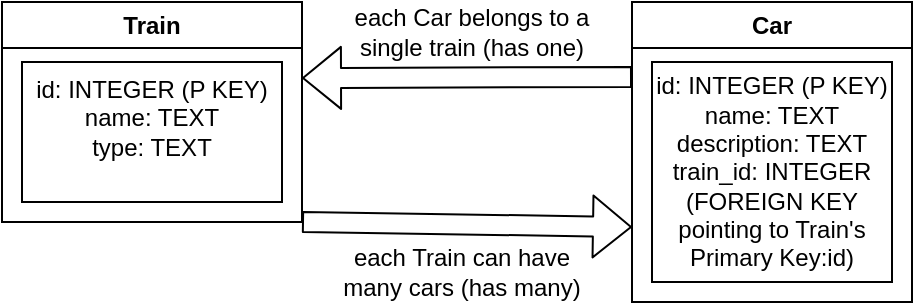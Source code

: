 <mxfile>
    <diagram id="pfTeVBzgbxhKtI_3g_D4" name="Page-1">
        <mxGraphModel dx="514" dy="275" grid="1" gridSize="10" guides="1" tooltips="1" connect="1" arrows="1" fold="1" page="1" pageScale="1" pageWidth="850" pageHeight="1100" math="0" shadow="0">
            <root>
                <mxCell id="0"/>
                <mxCell id="1" parent="0"/>
                <mxCell id="3" value="Train" style="swimlane;whiteSpace=wrap;html=1;" vertex="1" parent="1">
                    <mxGeometry x="40" y="40" width="150" height="110" as="geometry"/>
                </mxCell>
                <mxCell id="4" value="id: INTEGER (P KEY)&lt;br&gt;name: TEXT&lt;br&gt;type: TEXT&lt;br&gt;&lt;br&gt;" style="whiteSpace=wrap;html=1;" vertex="1" parent="3">
                    <mxGeometry x="10" y="30" width="130" height="70" as="geometry"/>
                </mxCell>
                <mxCell id="8" value="Car" style="swimlane;whiteSpace=wrap;html=1;" vertex="1" parent="1">
                    <mxGeometry x="355" y="40" width="140" height="150" as="geometry"/>
                </mxCell>
                <mxCell id="9" value="id: INTEGER (P KEY)&lt;br&gt;name: TEXT&lt;br&gt;description: TEXT&lt;br&gt;train_id: INTEGER&lt;br&gt;(FOREIGN KEY pointing to Train's Primary Key:id)" style="rounded=0;whiteSpace=wrap;html=1;" vertex="1" parent="8">
                    <mxGeometry x="10" y="30" width="120" height="110" as="geometry"/>
                </mxCell>
                <mxCell id="10" value="" style="shape=flexArrow;endArrow=classic;html=1;exitX=0;exitY=0.25;exitDx=0;exitDy=0;" edge="1" parent="1" source="8">
                    <mxGeometry width="50" height="50" relative="1" as="geometry">
                        <mxPoint x="240" y="130" as="sourcePoint"/>
                        <mxPoint x="190" y="78" as="targetPoint"/>
                    </mxGeometry>
                </mxCell>
                <mxCell id="11" value="" style="shape=flexArrow;endArrow=classic;html=1;entryX=0;entryY=0.75;entryDx=0;entryDy=0;exitX=1;exitY=1;exitDx=0;exitDy=0;" edge="1" parent="1" source="3" target="8">
                    <mxGeometry width="50" height="50" relative="1" as="geometry">
                        <mxPoint x="190" y="130" as="sourcePoint"/>
                        <mxPoint x="290" y="80" as="targetPoint"/>
                    </mxGeometry>
                </mxCell>
                <mxCell id="12" value="each Train can have many cars (has many)" style="text;html=1;strokeColor=none;fillColor=none;align=center;verticalAlign=middle;whiteSpace=wrap;rounded=0;" vertex="1" parent="1">
                    <mxGeometry x="200" y="160" width="140" height="30" as="geometry"/>
                </mxCell>
                <mxCell id="13" value="each Car belongs to a &lt;br&gt;single train (has one)" style="text;html=1;strokeColor=none;fillColor=none;align=center;verticalAlign=middle;whiteSpace=wrap;rounded=0;" vertex="1" parent="1">
                    <mxGeometry x="190" y="40" width="170" height="30" as="geometry"/>
                </mxCell>
            </root>
        </mxGraphModel>
    </diagram>
</mxfile>